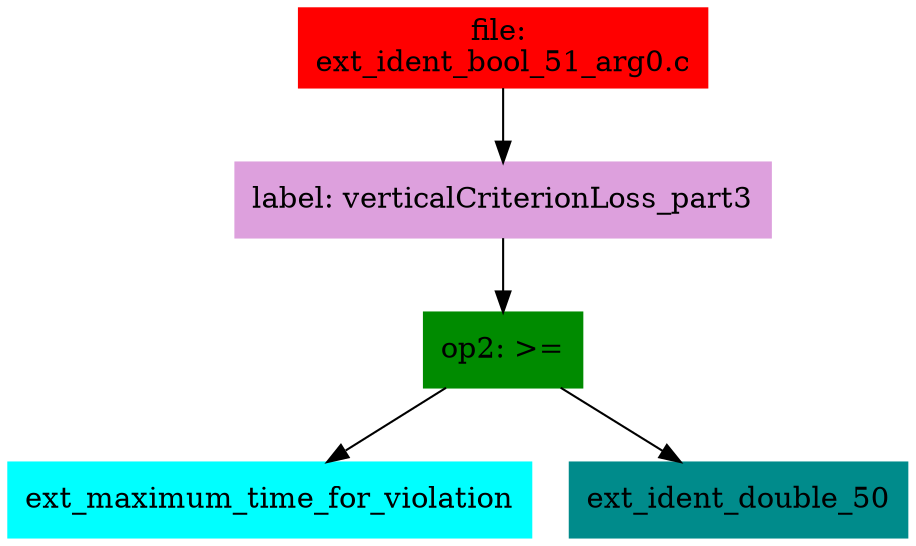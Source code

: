 digraph G {
node [shape=box]

0 [label="file: 
ext_ident_bool_51_arg0.c",color=red, style=filled]
1 [label="label: verticalCriterionLoss_part3",color=plum, style=filled]
0 -> 1
2 [label="op2: >=",color=green4, style=filled]
1 -> 2
3 [label="ext_maximum_time_for_violation",color=cyan1, style=filled]
2 -> 3
4 [label="ext_ident_double_50",color=cyan4, style=filled]
2 -> 4


}


